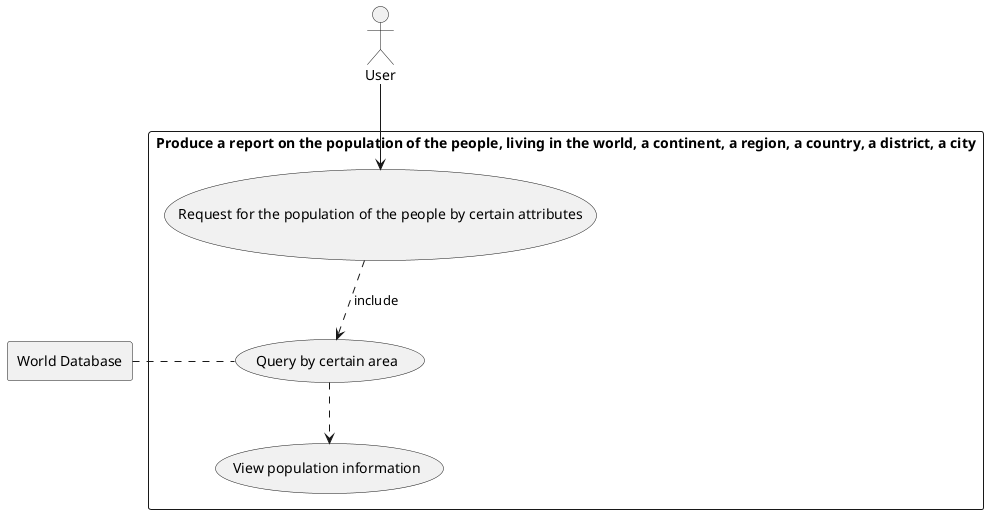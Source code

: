 ' USE CASE: 8  Produce a report on the population of the people, living in the world, a continent, a region, a country, a district, a city
@startuml
'Delecare skinparam
skinparam packageStyle rectangle
'Declare actor as user
actor User
'Declare database as D for world sql
rectangle "World Database" as D

rectangle "Produce a report on the population of the people, living in the world, a continent, a region, a country, a district, a city" {
'Delcare usecase information
usecase UC1 as "Request for the population of the people by certain attributes"
usecase UC2 as "Query by certain area"
usecase UC3 as "View population information"

'Start usecase diagram
User --> UC1
'(start) -down-> UC1
UC1 .down.> UC2:include
UC2 .left. D
UC2 .down.> UC3
}

'End usecase diagram
@endum